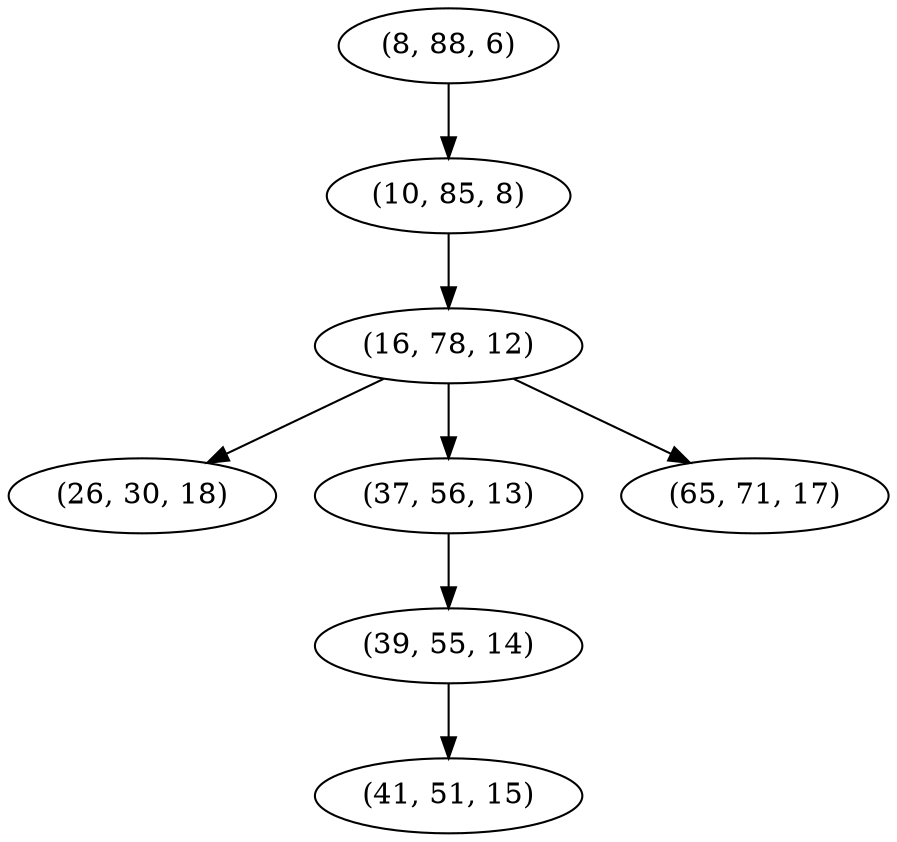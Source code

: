 digraph tree {
    "(8, 88, 6)";
    "(10, 85, 8)";
    "(16, 78, 12)";
    "(26, 30, 18)";
    "(37, 56, 13)";
    "(39, 55, 14)";
    "(41, 51, 15)";
    "(65, 71, 17)";
    "(8, 88, 6)" -> "(10, 85, 8)";
    "(10, 85, 8)" -> "(16, 78, 12)";
    "(16, 78, 12)" -> "(26, 30, 18)";
    "(16, 78, 12)" -> "(37, 56, 13)";
    "(16, 78, 12)" -> "(65, 71, 17)";
    "(37, 56, 13)" -> "(39, 55, 14)";
    "(39, 55, 14)" -> "(41, 51, 15)";
}
